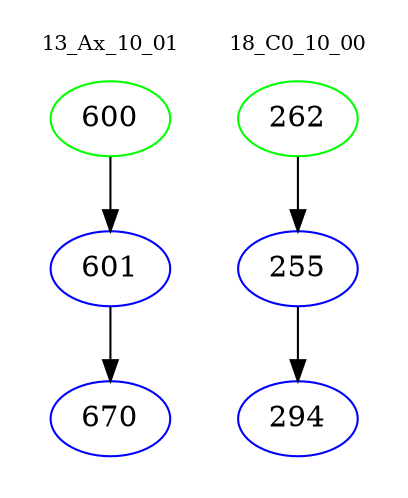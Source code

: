 digraph{
subgraph cluster_0 {
color = white
label = "13_Ax_10_01";
fontsize=10;
T0_600 [label="600", color="green"]
T0_600 -> T0_601 [color="black"]
T0_601 [label="601", color="blue"]
T0_601 -> T0_670 [color="black"]
T0_670 [label="670", color="blue"]
}
subgraph cluster_1 {
color = white
label = "18_C0_10_00";
fontsize=10;
T1_262 [label="262", color="green"]
T1_262 -> T1_255 [color="black"]
T1_255 [label="255", color="blue"]
T1_255 -> T1_294 [color="black"]
T1_294 [label="294", color="blue"]
}
}
